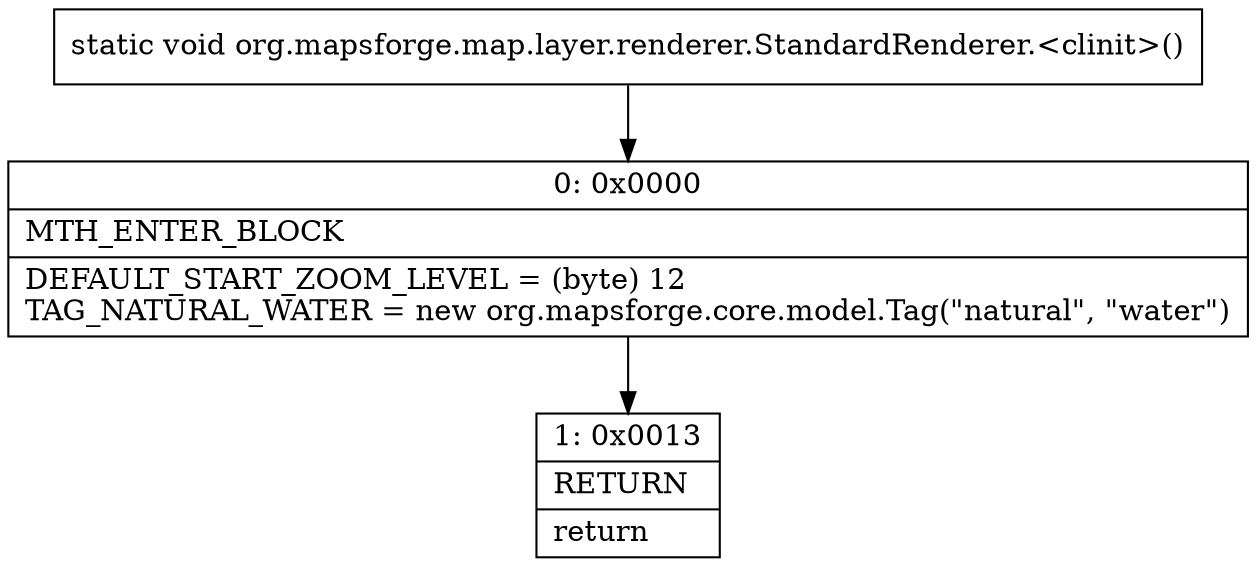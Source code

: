 digraph "CFG fororg.mapsforge.map.layer.renderer.StandardRenderer.\<clinit\>()V" {
Node_0 [shape=record,label="{0\:\ 0x0000|MTH_ENTER_BLOCK\l|DEFAULT_START_ZOOM_LEVEL = (byte) 12\lTAG_NATURAL_WATER = new org.mapsforge.core.model.Tag(\"natural\", \"water\")\l}"];
Node_1 [shape=record,label="{1\:\ 0x0013|RETURN\l|return\l}"];
MethodNode[shape=record,label="{static void org.mapsforge.map.layer.renderer.StandardRenderer.\<clinit\>() }"];
MethodNode -> Node_0;
Node_0 -> Node_1;
}

